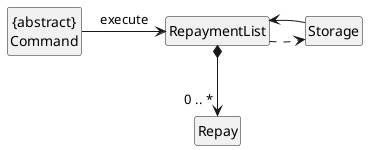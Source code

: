 @startuml

hide circle
hide members
skinparam classAttributeIconSize 0

class "{abstract}\nCommand"
class RepaymentList
class Repay

RepaymentList *--> "0 .. *" Repay
"{abstract}\nCommand" -right-> RepaymentList : execute
RepaymentList ..> Storage
Storage -> RepaymentList

@enduml